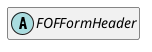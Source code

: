 @startuml
set namespaceSeparator \\
hide members
hide << alias >> circle

abstract class FOFFormHeader
@enduml
